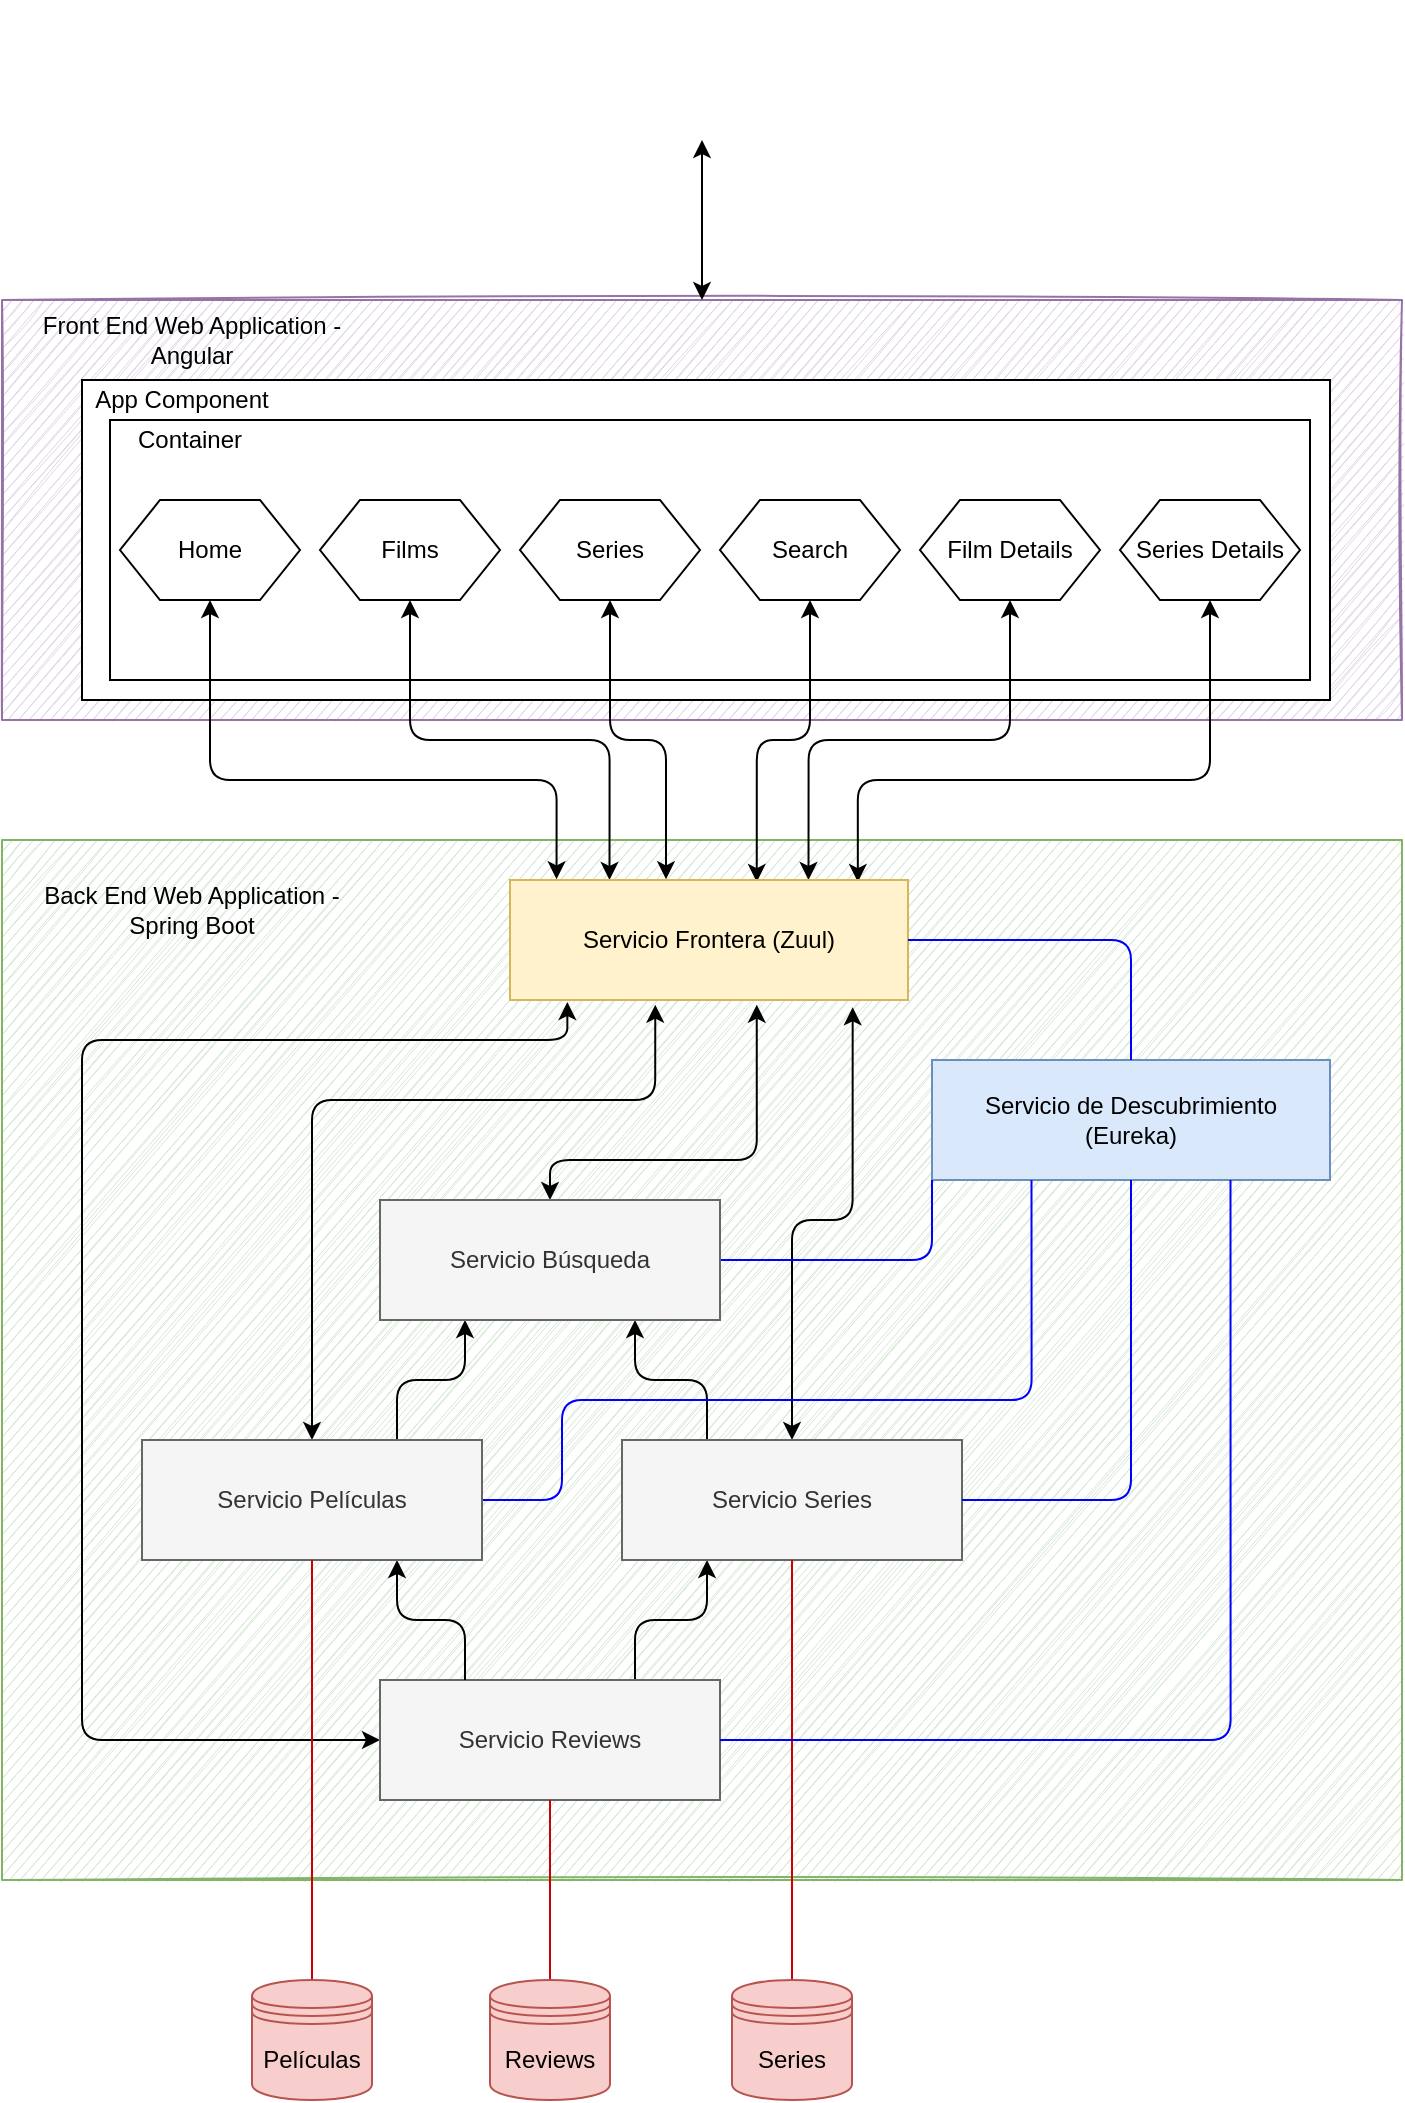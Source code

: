 <mxfile version="13.7.1" type="device"><diagram id="awhdCkVJ6i-G1yLvNYsL" name="Page-1"><mxGraphModel dx="1310" dy="2041" grid="1" gridSize="10" guides="1" tooltips="1" connect="1" arrows="1" fold="1" page="1" pageScale="1" pageWidth="827" pageHeight="1169" math="0" shadow="0"><root><mxCell id="0"/><mxCell id="1" parent="0"/><mxCell id="nlhUCq0xAKf3pku5O070-1" value="" style="rounded=0;whiteSpace=wrap;html=1;fillColor=#e1d5e7;strokeColor=#9673a6;sketch=1;" vertex="1" parent="1"><mxGeometry x="60" y="40" width="700" height="210" as="geometry"/></mxCell><mxCell id="nlhUCq0xAKf3pku5O070-126" value="" style="rounded=0;whiteSpace=wrap;html=1;" vertex="1" parent="1"><mxGeometry x="100" y="80" width="624" height="160" as="geometry"/></mxCell><mxCell id="nlhUCq0xAKf3pku5O070-2" value="Front End Web Application - Angular" style="text;html=1;strokeColor=none;fillColor=none;align=center;verticalAlign=middle;whiteSpace=wrap;rounded=0;" vertex="1" parent="1"><mxGeometry x="65" y="50" width="180" height="20" as="geometry"/></mxCell><mxCell id="nlhUCq0xAKf3pku5O070-3" value="" style="rounded=0;whiteSpace=wrap;html=1;fillColor=#d5e8d4;strokeColor=#82b366;glass=0;sketch=1;shadow=0;" vertex="1" parent="1"><mxGeometry x="60" y="310" width="700" height="520" as="geometry"/></mxCell><mxCell id="nlhUCq0xAKf3pku5O070-4" value="Back End Web Application - Spring Boot" style="text;html=1;strokeColor=none;fillColor=none;align=center;verticalAlign=middle;whiteSpace=wrap;rounded=0;" vertex="1" parent="1"><mxGeometry x="65" y="330" width="180" height="30" as="geometry"/></mxCell><mxCell id="nlhUCq0xAKf3pku5O070-7" value="" style="rounded=0;whiteSpace=wrap;html=1;" vertex="1" parent="1"><mxGeometry x="114" y="100" width="600" height="130" as="geometry"/></mxCell><mxCell id="nlhUCq0xAKf3pku5O070-8" value="&lt;div&gt;Container&lt;/div&gt;" style="text;html=1;strokeColor=none;fillColor=none;align=center;verticalAlign=middle;whiteSpace=wrap;rounded=0;" vertex="1" parent="1"><mxGeometry x="114" y="100" width="80" height="20" as="geometry"/></mxCell><mxCell id="nlhUCq0xAKf3pku5O070-121" style="edgeStyle=orthogonalEdgeStyle;rounded=1;orthogonalLoop=1;jettySize=auto;html=1;exitX=0.5;exitY=1;exitDx=0;exitDy=0;entryX=0.117;entryY=-0.006;entryDx=0;entryDy=0;entryPerimeter=0;startArrow=classic;startFill=1;endArrow=classic;endFill=1;strokeColor=#000000;" edge="1" parent="1" source="nlhUCq0xAKf3pku5O070-26" target="nlhUCq0xAKf3pku5O070-33"><mxGeometry relative="1" as="geometry"><Array as="points"><mxPoint x="164" y="280"/><mxPoint x="337" y="280"/></Array></mxGeometry></mxCell><mxCell id="nlhUCq0xAKf3pku5O070-26" value="Home" style="shape=hexagon;perimeter=hexagonPerimeter2;whiteSpace=wrap;html=1;fixedSize=1;" vertex="1" parent="1"><mxGeometry x="119" y="140" width="90" height="50" as="geometry"/></mxCell><mxCell id="nlhUCq0xAKf3pku5O070-122" style="edgeStyle=orthogonalEdgeStyle;rounded=1;orthogonalLoop=1;jettySize=auto;html=1;exitX=0.5;exitY=1;exitDx=0;exitDy=0;entryX=0.75;entryY=0;entryDx=0;entryDy=0;startArrow=classic;startFill=1;endArrow=classic;endFill=1;strokeColor=#000000;" edge="1" parent="1" source="nlhUCq0xAKf3pku5O070-27" target="nlhUCq0xAKf3pku5O070-33"><mxGeometry relative="1" as="geometry"/></mxCell><mxCell id="nlhUCq0xAKf3pku5O070-27" value="Film Details" style="shape=hexagon;perimeter=hexagonPerimeter2;whiteSpace=wrap;html=1;fixedSize=1;" vertex="1" parent="1"><mxGeometry x="519" y="140" width="90" height="50" as="geometry"/></mxCell><mxCell id="nlhUCq0xAKf3pku5O070-118" style="edgeStyle=orthogonalEdgeStyle;rounded=1;orthogonalLoop=1;jettySize=auto;html=1;exitX=0.5;exitY=1;exitDx=0;exitDy=0;entryX=0.62;entryY=0.017;entryDx=0;entryDy=0;entryPerimeter=0;startArrow=classic;startFill=1;endArrow=classic;endFill=1;strokeColor=#000000;" edge="1" parent="1" source="nlhUCq0xAKf3pku5O070-28" target="nlhUCq0xAKf3pku5O070-33"><mxGeometry relative="1" as="geometry"/></mxCell><mxCell id="nlhUCq0xAKf3pku5O070-28" value="Search" style="shape=hexagon;perimeter=hexagonPerimeter2;whiteSpace=wrap;html=1;fixedSize=1;" vertex="1" parent="1"><mxGeometry x="419" y="140" width="90" height="50" as="geometry"/></mxCell><mxCell id="nlhUCq0xAKf3pku5O070-119" style="edgeStyle=orthogonalEdgeStyle;rounded=1;orthogonalLoop=1;jettySize=auto;html=1;exitX=0.5;exitY=1;exitDx=0;exitDy=0;entryX=0.392;entryY=-0.006;entryDx=0;entryDy=0;entryPerimeter=0;startArrow=classic;startFill=1;endArrow=classic;endFill=1;strokeColor=#000000;" edge="1" parent="1" source="nlhUCq0xAKf3pku5O070-29" target="nlhUCq0xAKf3pku5O070-33"><mxGeometry relative="1" as="geometry"/></mxCell><mxCell id="nlhUCq0xAKf3pku5O070-29" value="Series" style="shape=hexagon;perimeter=hexagonPerimeter2;whiteSpace=wrap;html=1;fixedSize=1;" vertex="1" parent="1"><mxGeometry x="319" y="140" width="90" height="50" as="geometry"/></mxCell><mxCell id="nlhUCq0xAKf3pku5O070-125" style="edgeStyle=orthogonalEdgeStyle;rounded=1;orthogonalLoop=1;jettySize=auto;html=1;exitX=0.5;exitY=1;exitDx=0;exitDy=0;entryX=0.874;entryY=0.017;entryDx=0;entryDy=0;entryPerimeter=0;startArrow=classic;startFill=1;endArrow=classic;endFill=1;strokeColor=#000000;" edge="1" parent="1" source="nlhUCq0xAKf3pku5O070-30" target="nlhUCq0xAKf3pku5O070-33"><mxGeometry relative="1" as="geometry"><Array as="points"><mxPoint x="664" y="280"/><mxPoint x="488" y="280"/></Array></mxGeometry></mxCell><mxCell id="nlhUCq0xAKf3pku5O070-30" value="Series Details" style="shape=hexagon;perimeter=hexagonPerimeter2;whiteSpace=wrap;html=1;fixedSize=1;" vertex="1" parent="1"><mxGeometry x="619" y="140" width="90" height="50" as="geometry"/></mxCell><mxCell id="nlhUCq0xAKf3pku5O070-120" style="edgeStyle=orthogonalEdgeStyle;rounded=1;orthogonalLoop=1;jettySize=auto;html=1;exitX=0.5;exitY=1;exitDx=0;exitDy=0;entryX=0.25;entryY=0;entryDx=0;entryDy=0;startArrow=classic;startFill=1;endArrow=classic;endFill=1;strokeColor=#000000;" edge="1" parent="1" source="nlhUCq0xAKf3pku5O070-31" target="nlhUCq0xAKf3pku5O070-33"><mxGeometry relative="1" as="geometry"/></mxCell><mxCell id="nlhUCq0xAKf3pku5O070-31" value="Films" style="shape=hexagon;perimeter=hexagonPerimeter2;whiteSpace=wrap;html=1;fixedSize=1;" vertex="1" parent="1"><mxGeometry x="219" y="140" width="90" height="50" as="geometry"/></mxCell><mxCell id="nlhUCq0xAKf3pku5O070-35" value="" style="group;fillColor=#fff2cc;strokeColor=#d6b656;" vertex="1" connectable="0" parent="1"><mxGeometry x="314" y="330" width="199" height="60" as="geometry"/></mxCell><mxCell id="nlhUCq0xAKf3pku5O070-36" value="" style="group" vertex="1" connectable="0" parent="nlhUCq0xAKf3pku5O070-35"><mxGeometry width="199" height="60" as="geometry"/></mxCell><mxCell id="nlhUCq0xAKf3pku5O070-33" value="Servicio Frontera (Zuul)" style="rounded=0;whiteSpace=wrap;html=1;fillColor=#fff2cc;strokeColor=#d6b656;" vertex="1" parent="nlhUCq0xAKf3pku5O070-36"><mxGeometry width="199" height="60" as="geometry"/></mxCell><mxCell id="nlhUCq0xAKf3pku5O070-34" value="" style="shape=image;html=1;verticalAlign=top;verticalLabelPosition=bottom;labelBackgroundColor=#ffffff;imageAspect=0;aspect=fixed;image=https://cdn4.iconfinder.com/data/icons/logos-and-brands/512/227_Netflix_logo-128.png" vertex="1" parent="nlhUCq0xAKf3pku5O070-36"><mxGeometry x="169.03" width="25" height="25" as="geometry"/></mxCell><mxCell id="nlhUCq0xAKf3pku5O070-43" value="" style="group;fillColor=#e1d5e7;strokeColor=#9673a6;" vertex="1" connectable="0" parent="1"><mxGeometry x="525" y="420" width="199" height="60" as="geometry"/></mxCell><mxCell id="nlhUCq0xAKf3pku5O070-44" value="" style="group" vertex="1" connectable="0" parent="nlhUCq0xAKf3pku5O070-43"><mxGeometry width="199" height="60" as="geometry"/></mxCell><mxCell id="nlhUCq0xAKf3pku5O070-45" value="&lt;div&gt;Servicio de Descubrimiento&lt;/div&gt;&lt;div&gt; (Eureka)&lt;/div&gt;" style="rounded=0;whiteSpace=wrap;html=1;fillColor=#dae8fc;strokeColor=#6c8ebf;" vertex="1" parent="nlhUCq0xAKf3pku5O070-44"><mxGeometry width="199" height="60" as="geometry"/></mxCell><mxCell id="nlhUCq0xAKf3pku5O070-46" value="" style="shape=image;html=1;verticalAlign=top;verticalLabelPosition=bottom;labelBackgroundColor=#ffffff;imageAspect=0;aspect=fixed;image=https://cdn4.iconfinder.com/data/icons/logos-and-brands/512/227_Netflix_logo-128.png" vertex="1" parent="nlhUCq0xAKf3pku5O070-44"><mxGeometry x="169.03" width="21.429" height="21.429" as="geometry"/></mxCell><mxCell id="nlhUCq0xAKf3pku5O070-138" style="edgeStyle=orthogonalEdgeStyle;rounded=1;orthogonalLoop=1;jettySize=auto;html=1;exitX=0.25;exitY=1;exitDx=0;exitDy=0;entryX=0.75;entryY=0;entryDx=0;entryDy=0;startArrow=classic;startFill=1;endArrow=none;endFill=0;strokeColor=#000000;" edge="1" parent="1" source="nlhUCq0xAKf3pku5O070-51" target="nlhUCq0xAKf3pku5O070-52"><mxGeometry relative="1" as="geometry"/></mxCell><mxCell id="nlhUCq0xAKf3pku5O070-140" style="edgeStyle=orthogonalEdgeStyle;rounded=1;orthogonalLoop=1;jettySize=auto;html=1;exitX=0.25;exitY=0;exitDx=0;exitDy=0;entryX=0.75;entryY=1;entryDx=0;entryDy=0;startArrow=none;startFill=0;endArrow=classic;endFill=1;strokeColor=#000000;" edge="1" parent="1" source="nlhUCq0xAKf3pku5O070-51" target="nlhUCq0xAKf3pku5O070-53"><mxGeometry relative="1" as="geometry"/></mxCell><mxCell id="nlhUCq0xAKf3pku5O070-148" style="edgeStyle=orthogonalEdgeStyle;rounded=1;orthogonalLoop=1;jettySize=auto;html=1;exitX=0.5;exitY=0;exitDx=0;exitDy=0;entryX=0.861;entryY=1.061;entryDx=0;entryDy=0;entryPerimeter=0;startArrow=classic;startFill=1;endArrow=classic;endFill=1;strokeColor=#000000;" edge="1" parent="1" source="nlhUCq0xAKf3pku5O070-51" target="nlhUCq0xAKf3pku5O070-33"><mxGeometry relative="1" as="geometry"/></mxCell><mxCell id="nlhUCq0xAKf3pku5O070-51" value="&lt;div&gt;Servicio Series&lt;br&gt;&lt;/div&gt;" style="rounded=0;whiteSpace=wrap;html=1;fillColor=#f5f5f5;strokeColor=#666666;fontColor=#333333;" vertex="1" parent="1"><mxGeometry x="370" y="610" width="170" height="60" as="geometry"/></mxCell><mxCell id="nlhUCq0xAKf3pku5O070-149" style="edgeStyle=orthogonalEdgeStyle;rounded=1;orthogonalLoop=1;jettySize=auto;html=1;exitX=0;exitY=0.5;exitDx=0;exitDy=0;entryX=0.144;entryY=1.017;entryDx=0;entryDy=0;entryPerimeter=0;startArrow=classic;startFill=1;endArrow=classic;endFill=1;strokeColor=#000000;" edge="1" parent="1" source="nlhUCq0xAKf3pku5O070-52" target="nlhUCq0xAKf3pku5O070-33"><mxGeometry relative="1" as="geometry"><Array as="points"><mxPoint x="100" y="760"/><mxPoint x="100" y="410"/><mxPoint x="343" y="410"/></Array></mxGeometry></mxCell><mxCell id="nlhUCq0xAKf3pku5O070-52" value="&lt;div&gt;Servicio Reviews&lt;br&gt;&lt;/div&gt;" style="rounded=0;whiteSpace=wrap;html=1;fillColor=#f5f5f5;strokeColor=#666666;fontColor=#333333;" vertex="1" parent="1"><mxGeometry x="249" y="730" width="170" height="60" as="geometry"/></mxCell><mxCell id="nlhUCq0xAKf3pku5O070-139" style="edgeStyle=orthogonalEdgeStyle;rounded=1;orthogonalLoop=1;jettySize=auto;html=1;exitX=0.25;exitY=1;exitDx=0;exitDy=0;entryX=0.75;entryY=0;entryDx=0;entryDy=0;startArrow=classic;startFill=1;endArrow=none;endFill=0;strokeColor=#000000;" edge="1" parent="1" source="nlhUCq0xAKf3pku5O070-53" target="nlhUCq0xAKf3pku5O070-76"><mxGeometry relative="1" as="geometry"/></mxCell><mxCell id="nlhUCq0xAKf3pku5O070-152" style="edgeStyle=orthogonalEdgeStyle;rounded=1;orthogonalLoop=1;jettySize=auto;html=1;exitX=0.5;exitY=0;exitDx=0;exitDy=0;entryX=0.62;entryY=1.039;entryDx=0;entryDy=0;entryPerimeter=0;startArrow=classic;startFill=1;endArrow=classic;endFill=1;strokeColor=#000000;" edge="1" parent="1" source="nlhUCq0xAKf3pku5O070-53" target="nlhUCq0xAKf3pku5O070-33"><mxGeometry relative="1" as="geometry"><Array as="points"><mxPoint x="334" y="470"/><mxPoint x="437" y="470"/></Array></mxGeometry></mxCell><mxCell id="nlhUCq0xAKf3pku5O070-156" style="edgeStyle=orthogonalEdgeStyle;rounded=1;orthogonalLoop=1;jettySize=auto;html=1;exitX=1;exitY=0.5;exitDx=0;exitDy=0;entryX=0;entryY=1;entryDx=0;entryDy=0;startArrow=none;startFill=0;endArrow=none;endFill=0;strokeColor=#0000FF;" edge="1" parent="1" source="nlhUCq0xAKf3pku5O070-53" target="nlhUCq0xAKf3pku5O070-45"><mxGeometry relative="1" as="geometry"/></mxCell><mxCell id="nlhUCq0xAKf3pku5O070-53" value="&lt;div&gt;Servicio Búsqueda&lt;br&gt;&lt;/div&gt;" style="rounded=0;whiteSpace=wrap;html=1;fillColor=#f5f5f5;strokeColor=#666666;fontColor=#333333;" vertex="1" parent="1"><mxGeometry x="249" y="490" width="170" height="60" as="geometry"/></mxCell><mxCell id="nlhUCq0xAKf3pku5O070-66" style="edgeStyle=orthogonalEdgeStyle;rounded=1;orthogonalLoop=1;jettySize=auto;html=1;exitX=0.5;exitY=0;exitDx=0;exitDy=0;entryX=1;entryY=0.5;entryDx=0;entryDy=0;startArrow=none;startFill=0;endArrow=none;endFill=0;strokeColor=#0000FF;" edge="1" parent="1" source="nlhUCq0xAKf3pku5O070-45" target="nlhUCq0xAKf3pku5O070-33"><mxGeometry relative="1" as="geometry"/></mxCell><mxCell id="nlhUCq0xAKf3pku5O070-137" style="edgeStyle=orthogonalEdgeStyle;rounded=1;orthogonalLoop=1;jettySize=auto;html=1;exitX=0.75;exitY=1;exitDx=0;exitDy=0;entryX=0.25;entryY=0;entryDx=0;entryDy=0;startArrow=classic;startFill=1;endArrow=none;endFill=0;strokeColor=#000000;" edge="1" parent="1" source="nlhUCq0xAKf3pku5O070-76" target="nlhUCq0xAKf3pku5O070-52"><mxGeometry relative="1" as="geometry"/></mxCell><mxCell id="nlhUCq0xAKf3pku5O070-154" style="edgeStyle=orthogonalEdgeStyle;rounded=1;orthogonalLoop=1;jettySize=auto;html=1;exitX=0.5;exitY=0;exitDx=0;exitDy=0;entryX=0.365;entryY=1.039;entryDx=0;entryDy=0;entryPerimeter=0;startArrow=classic;startFill=1;endArrow=classic;endFill=1;" edge="1" parent="1" source="nlhUCq0xAKf3pku5O070-76" target="nlhUCq0xAKf3pku5O070-33"><mxGeometry relative="1" as="geometry"><Array as="points"><mxPoint x="215" y="440"/><mxPoint x="387" y="440"/></Array></mxGeometry></mxCell><mxCell id="nlhUCq0xAKf3pku5O070-155" style="edgeStyle=orthogonalEdgeStyle;rounded=1;orthogonalLoop=1;jettySize=auto;html=1;exitX=1;exitY=0.5;exitDx=0;exitDy=0;entryX=0.25;entryY=1;entryDx=0;entryDy=0;startArrow=none;startFill=0;endArrow=none;endFill=0;strokeColor=#0000FF;" edge="1" parent="1" source="nlhUCq0xAKf3pku5O070-76" target="nlhUCq0xAKf3pku5O070-45"><mxGeometry relative="1" as="geometry"><Array as="points"><mxPoint x="340" y="640"/><mxPoint x="340" y="590"/><mxPoint x="575" y="590"/></Array></mxGeometry></mxCell><mxCell id="nlhUCq0xAKf3pku5O070-76" value="&lt;div&gt;Servicio Películas&lt;br&gt;&lt;/div&gt;" style="rounded=0;whiteSpace=wrap;html=1;fillColor=#f5f5f5;strokeColor=#666666;fontColor=#333333;" vertex="1" parent="1"><mxGeometry x="130" y="610" width="170" height="60" as="geometry"/></mxCell><mxCell id="nlhUCq0xAKf3pku5O070-104" style="edgeStyle=orthogonalEdgeStyle;rounded=1;orthogonalLoop=1;jettySize=auto;html=1;exitX=0.5;exitY=0;exitDx=0;exitDy=0;entryX=0.5;entryY=1;entryDx=0;entryDy=0;startArrow=none;startFill=0;endArrow=none;endFill=0;strokeColor=#CC0000;" edge="1" parent="1" source="nlhUCq0xAKf3pku5O070-96" target="nlhUCq0xAKf3pku5O070-76"><mxGeometry relative="1" as="geometry"/></mxCell><mxCell id="nlhUCq0xAKf3pku5O070-96" value="Películas" style="shape=datastore;whiteSpace=wrap;html=1;rounded=0;shadow=0;glass=0;sketch=0;fillColor=#f8cecc;strokeColor=#b85450;" vertex="1" parent="1"><mxGeometry x="185" y="880" width="60" height="60" as="geometry"/></mxCell><mxCell id="nlhUCq0xAKf3pku5O070-102" style="edgeStyle=orthogonalEdgeStyle;rounded=1;orthogonalLoop=1;jettySize=auto;html=1;exitX=0.5;exitY=0;exitDx=0;exitDy=0;entryX=0.5;entryY=1;entryDx=0;entryDy=0;startArrow=none;startFill=0;endArrow=none;endFill=0;strokeColor=#CC0000;" edge="1" parent="1" source="nlhUCq0xAKf3pku5O070-97" target="nlhUCq0xAKf3pku5O070-52"><mxGeometry relative="1" as="geometry"/></mxCell><mxCell id="nlhUCq0xAKf3pku5O070-97" value="Reviews" style="shape=datastore;whiteSpace=wrap;html=1;rounded=0;shadow=0;glass=0;sketch=0;fillColor=#f8cecc;strokeColor=#b85450;" vertex="1" parent="1"><mxGeometry x="304" y="880" width="60" height="60" as="geometry"/></mxCell><mxCell id="nlhUCq0xAKf3pku5O070-103" style="edgeStyle=orthogonalEdgeStyle;rounded=1;orthogonalLoop=1;jettySize=auto;html=1;exitX=0.5;exitY=0;exitDx=0;exitDy=0;entryX=0.5;entryY=1;entryDx=0;entryDy=0;startArrow=none;startFill=0;endArrow=none;endFill=0;strokeColor=#CC0000;" edge="1" parent="1" source="nlhUCq0xAKf3pku5O070-98" target="nlhUCq0xAKf3pku5O070-51"><mxGeometry relative="1" as="geometry"/></mxCell><mxCell id="nlhUCq0xAKf3pku5O070-98" value="Series" style="shape=datastore;whiteSpace=wrap;html=1;rounded=0;shadow=0;glass=0;sketch=0;fillColor=#f8cecc;strokeColor=#b85450;" vertex="1" parent="1"><mxGeometry x="425" y="880" width="60" height="60" as="geometry"/></mxCell><mxCell id="nlhUCq0xAKf3pku5O070-127" value="App Component" style="text;html=1;strokeColor=none;fillColor=none;align=center;verticalAlign=middle;whiteSpace=wrap;rounded=0;shadow=0;glass=0;sketch=0;" vertex="1" parent="1"><mxGeometry x="100" y="80" width="100" height="20" as="geometry"/></mxCell><mxCell id="nlhUCq0xAKf3pku5O070-145" style="edgeStyle=orthogonalEdgeStyle;rounded=1;orthogonalLoop=1;jettySize=auto;html=1;exitX=0.5;exitY=1;exitDx=0;exitDy=0;entryX=1;entryY=0.5;entryDx=0;entryDy=0;startArrow=none;startFill=0;endArrow=none;endFill=0;fillColor=#dae8fc;strokeColor=#0000FF;" edge="1" parent="1" source="nlhUCq0xAKf3pku5O070-45" target="nlhUCq0xAKf3pku5O070-51"><mxGeometry relative="1" as="geometry"/></mxCell><mxCell id="nlhUCq0xAKf3pku5O070-146" style="edgeStyle=orthogonalEdgeStyle;rounded=1;orthogonalLoop=1;jettySize=auto;html=1;exitX=0.75;exitY=1;exitDx=0;exitDy=0;entryX=1;entryY=0.5;entryDx=0;entryDy=0;startArrow=none;startFill=0;endArrow=none;endFill=0;fillColor=#dae8fc;strokeColor=#0000FF;" edge="1" parent="1" source="nlhUCq0xAKf3pku5O070-45" target="nlhUCq0xAKf3pku5O070-52"><mxGeometry relative="1" as="geometry"/></mxCell><mxCell id="nlhUCq0xAKf3pku5O070-168" style="edgeStyle=orthogonalEdgeStyle;rounded=1;orthogonalLoop=1;jettySize=auto;html=1;exitX=0.5;exitY=1;exitDx=0;exitDy=0;entryX=0.5;entryY=0;entryDx=0;entryDy=0;startArrow=classic;startFill=1;endArrow=classic;endFill=1;" edge="1" parent="1" source="nlhUCq0xAKf3pku5O070-158" target="nlhUCq0xAKf3pku5O070-1"><mxGeometry relative="1" as="geometry"/></mxCell><mxCell id="nlhUCq0xAKf3pku5O070-158" value="" style="shape=image;html=1;verticalAlign=top;verticalLabelPosition=bottom;labelBackgroundColor=#ffffff;imageAspect=0;aspect=fixed;image=https://cdn3.iconfinder.com/data/icons/logos-brands-3/24/logo_brand_brands_logos_firefox-128.png;rounded=0;shadow=0;glass=0;sketch=0;" vertex="1" parent="1"><mxGeometry x="375" y="-110" width="70" height="70" as="geometry"/></mxCell></root></mxGraphModel></diagram></mxfile>